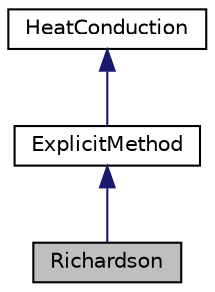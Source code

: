 digraph "Richardson"
{
  edge [fontname="Helvetica",fontsize="10",labelfontname="Helvetica",labelfontsize="10"];
  node [fontname="Helvetica",fontsize="10",shape=record];
  Node3 [label="Richardson",height=0.2,width=0.4,color="black", fillcolor="grey75", style="filled", fontcolor="black"];
  Node4 -> Node3 [dir="back",color="midnightblue",fontsize="10",style="solid",fontname="Helvetica"];
  Node4 [label="ExplicitMethod",height=0.2,width=0.4,color="black", fillcolor="white", style="filled",URL="$class_explicit_method.html",tooltip="Sub Abstract Class used to calculate the Explicit scheme. "];
  Node5 -> Node4 [dir="back",color="midnightblue",fontsize="10",style="solid",fontname="Helvetica"];
  Node5 [label="HeatConduction",height=0.2,width=0.4,color="black", fillcolor="white", style="filled",URL="$class_heat_conduction.html",tooltip="Base abstract Class which include all the parameters to solve the problem. "];
}

